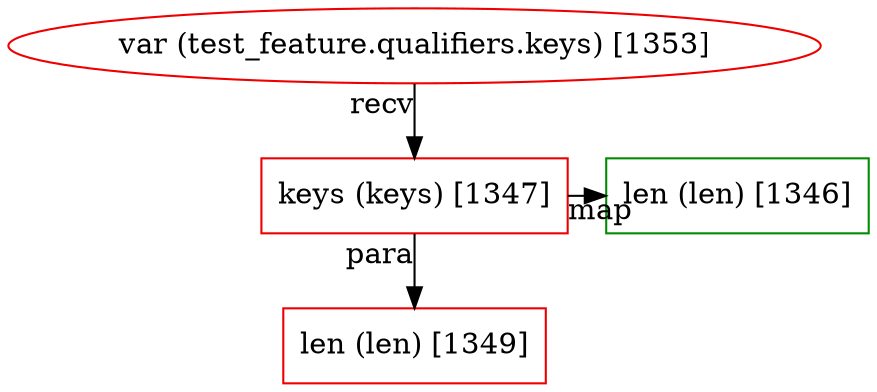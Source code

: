 digraph "fragment-121.dot" {
	subgraph "subgraph: 1347 to 1346" {
		graph [rank=same]
		1347 [label="keys (keys) [1347]" color=red2 shape=box]
		1346 [label="len (len) [1346]" color=green4 shape=box]
	}
	1353 [label="var (test_feature.qualifiers.keys) [1353]" color=red2 shape=ellipse]
	1349 [label="len (len) [1349]" color=red2 shape=box]
	1353 -> 1347 [xlabel=recv from_closure=False]
	1347 -> 1346 [xlabel=map from_closure=False]
	1347 -> 1349 [xlabel=para from_closure=False]
}
